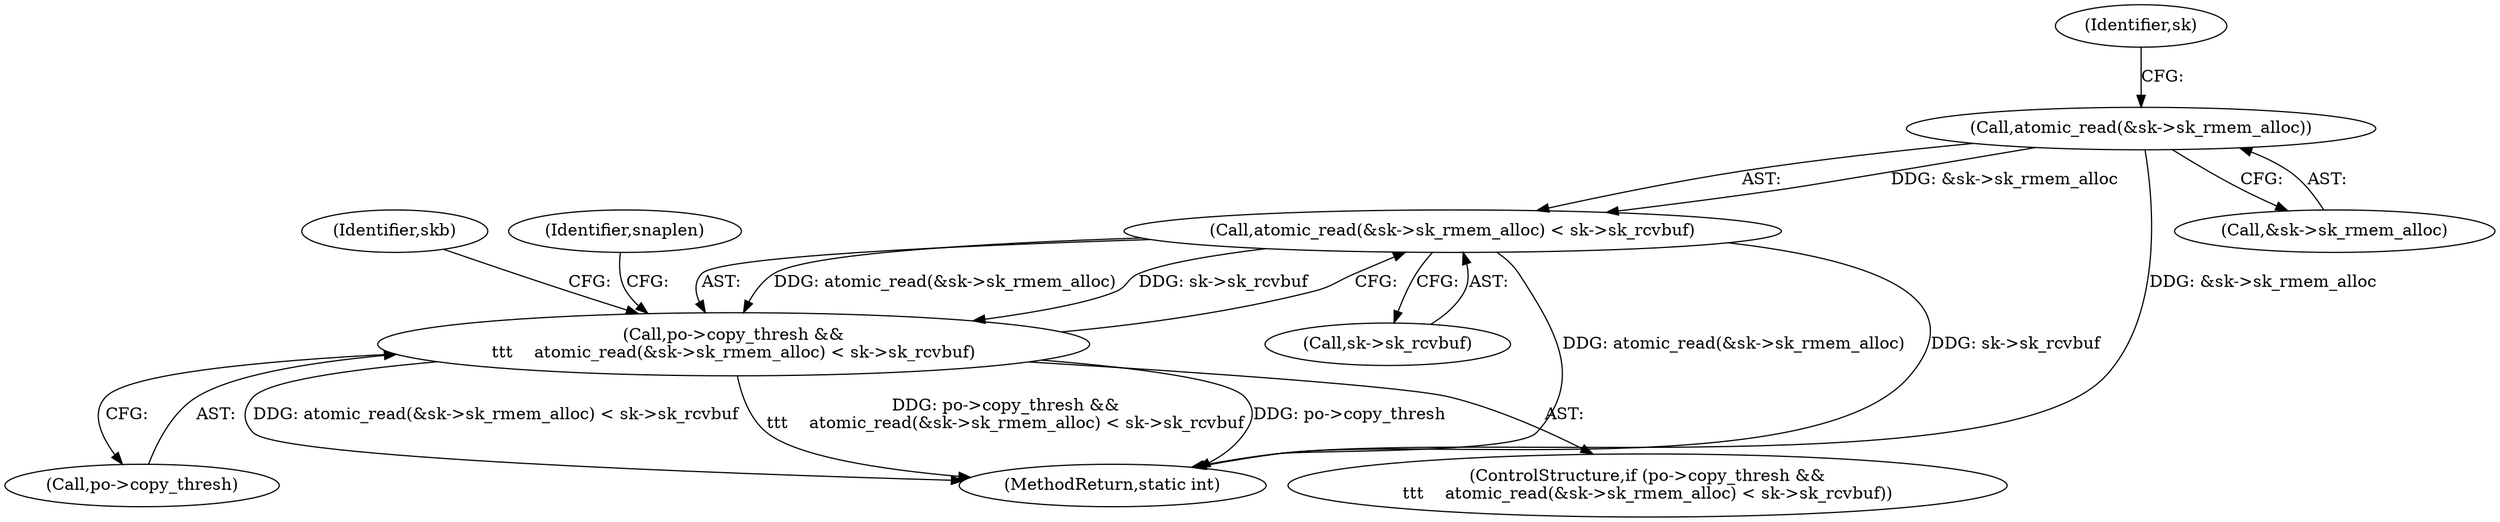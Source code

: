 digraph "0_linux_edbd58be15a957f6a760c4a514cd475217eb97fd@API" {
"1000358" [label="(Call,atomic_read(&sk->sk_rmem_alloc))"];
"1000357" [label="(Call,atomic_read(&sk->sk_rmem_alloc) < sk->sk_rcvbuf)"];
"1000353" [label="(Call,po->copy_thresh &&\n\t\t\t    atomic_read(&sk->sk_rmem_alloc) < sk->sk_rcvbuf)"];
"1000357" [label="(Call,atomic_read(&sk->sk_rmem_alloc) < sk->sk_rcvbuf)"];
"1000363" [label="(Call,sk->sk_rcvbuf)"];
"1000369" [label="(Identifier,skb)"];
"1000354" [label="(Call,po->copy_thresh)"];
"1000358" [label="(Call,atomic_read(&sk->sk_rmem_alloc))"];
"1001035" [label="(MethodReturn,static int)"];
"1000393" [label="(Identifier,snaplen)"];
"1000364" [label="(Identifier,sk)"];
"1000359" [label="(Call,&sk->sk_rmem_alloc)"];
"1000352" [label="(ControlStructure,if (po->copy_thresh &&\n\t\t\t    atomic_read(&sk->sk_rmem_alloc) < sk->sk_rcvbuf))"];
"1000353" [label="(Call,po->copy_thresh &&\n\t\t\t    atomic_read(&sk->sk_rmem_alloc) < sk->sk_rcvbuf)"];
"1000358" -> "1000357"  [label="AST: "];
"1000358" -> "1000359"  [label="CFG: "];
"1000359" -> "1000358"  [label="AST: "];
"1000364" -> "1000358"  [label="CFG: "];
"1000358" -> "1001035"  [label="DDG: &sk->sk_rmem_alloc"];
"1000358" -> "1000357"  [label="DDG: &sk->sk_rmem_alloc"];
"1000357" -> "1000353"  [label="AST: "];
"1000357" -> "1000363"  [label="CFG: "];
"1000363" -> "1000357"  [label="AST: "];
"1000353" -> "1000357"  [label="CFG: "];
"1000357" -> "1001035"  [label="DDG: atomic_read(&sk->sk_rmem_alloc)"];
"1000357" -> "1001035"  [label="DDG: sk->sk_rcvbuf"];
"1000357" -> "1000353"  [label="DDG: atomic_read(&sk->sk_rmem_alloc)"];
"1000357" -> "1000353"  [label="DDG: sk->sk_rcvbuf"];
"1000353" -> "1000352"  [label="AST: "];
"1000353" -> "1000354"  [label="CFG: "];
"1000354" -> "1000353"  [label="AST: "];
"1000369" -> "1000353"  [label="CFG: "];
"1000393" -> "1000353"  [label="CFG: "];
"1000353" -> "1001035"  [label="DDG: atomic_read(&sk->sk_rmem_alloc) < sk->sk_rcvbuf"];
"1000353" -> "1001035"  [label="DDG: po->copy_thresh &&\n\t\t\t    atomic_read(&sk->sk_rmem_alloc) < sk->sk_rcvbuf"];
"1000353" -> "1001035"  [label="DDG: po->copy_thresh"];
}
